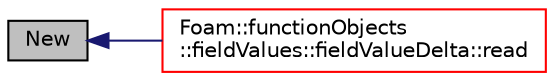 digraph "New"
{
  bgcolor="transparent";
  edge [fontname="Helvetica",fontsize="10",labelfontname="Helvetica",labelfontsize="10"];
  node [fontname="Helvetica",fontsize="10",shape=record];
  rankdir="LR";
  Node432 [label="New",height=0.2,width=0.4,color="black", fillcolor="grey75", style="filled", fontcolor="black"];
  Node432 -> Node433 [dir="back",color="midnightblue",fontsize="10",style="solid",fontname="Helvetica"];
  Node433 [label="Foam::functionObjects\l::fieldValues::fieldValueDelta::read",height=0.2,width=0.4,color="red",URL="$a24181.html#afac0600fef97b05534a595ce00b272ed",tooltip="Read from dictionary. "];
}

